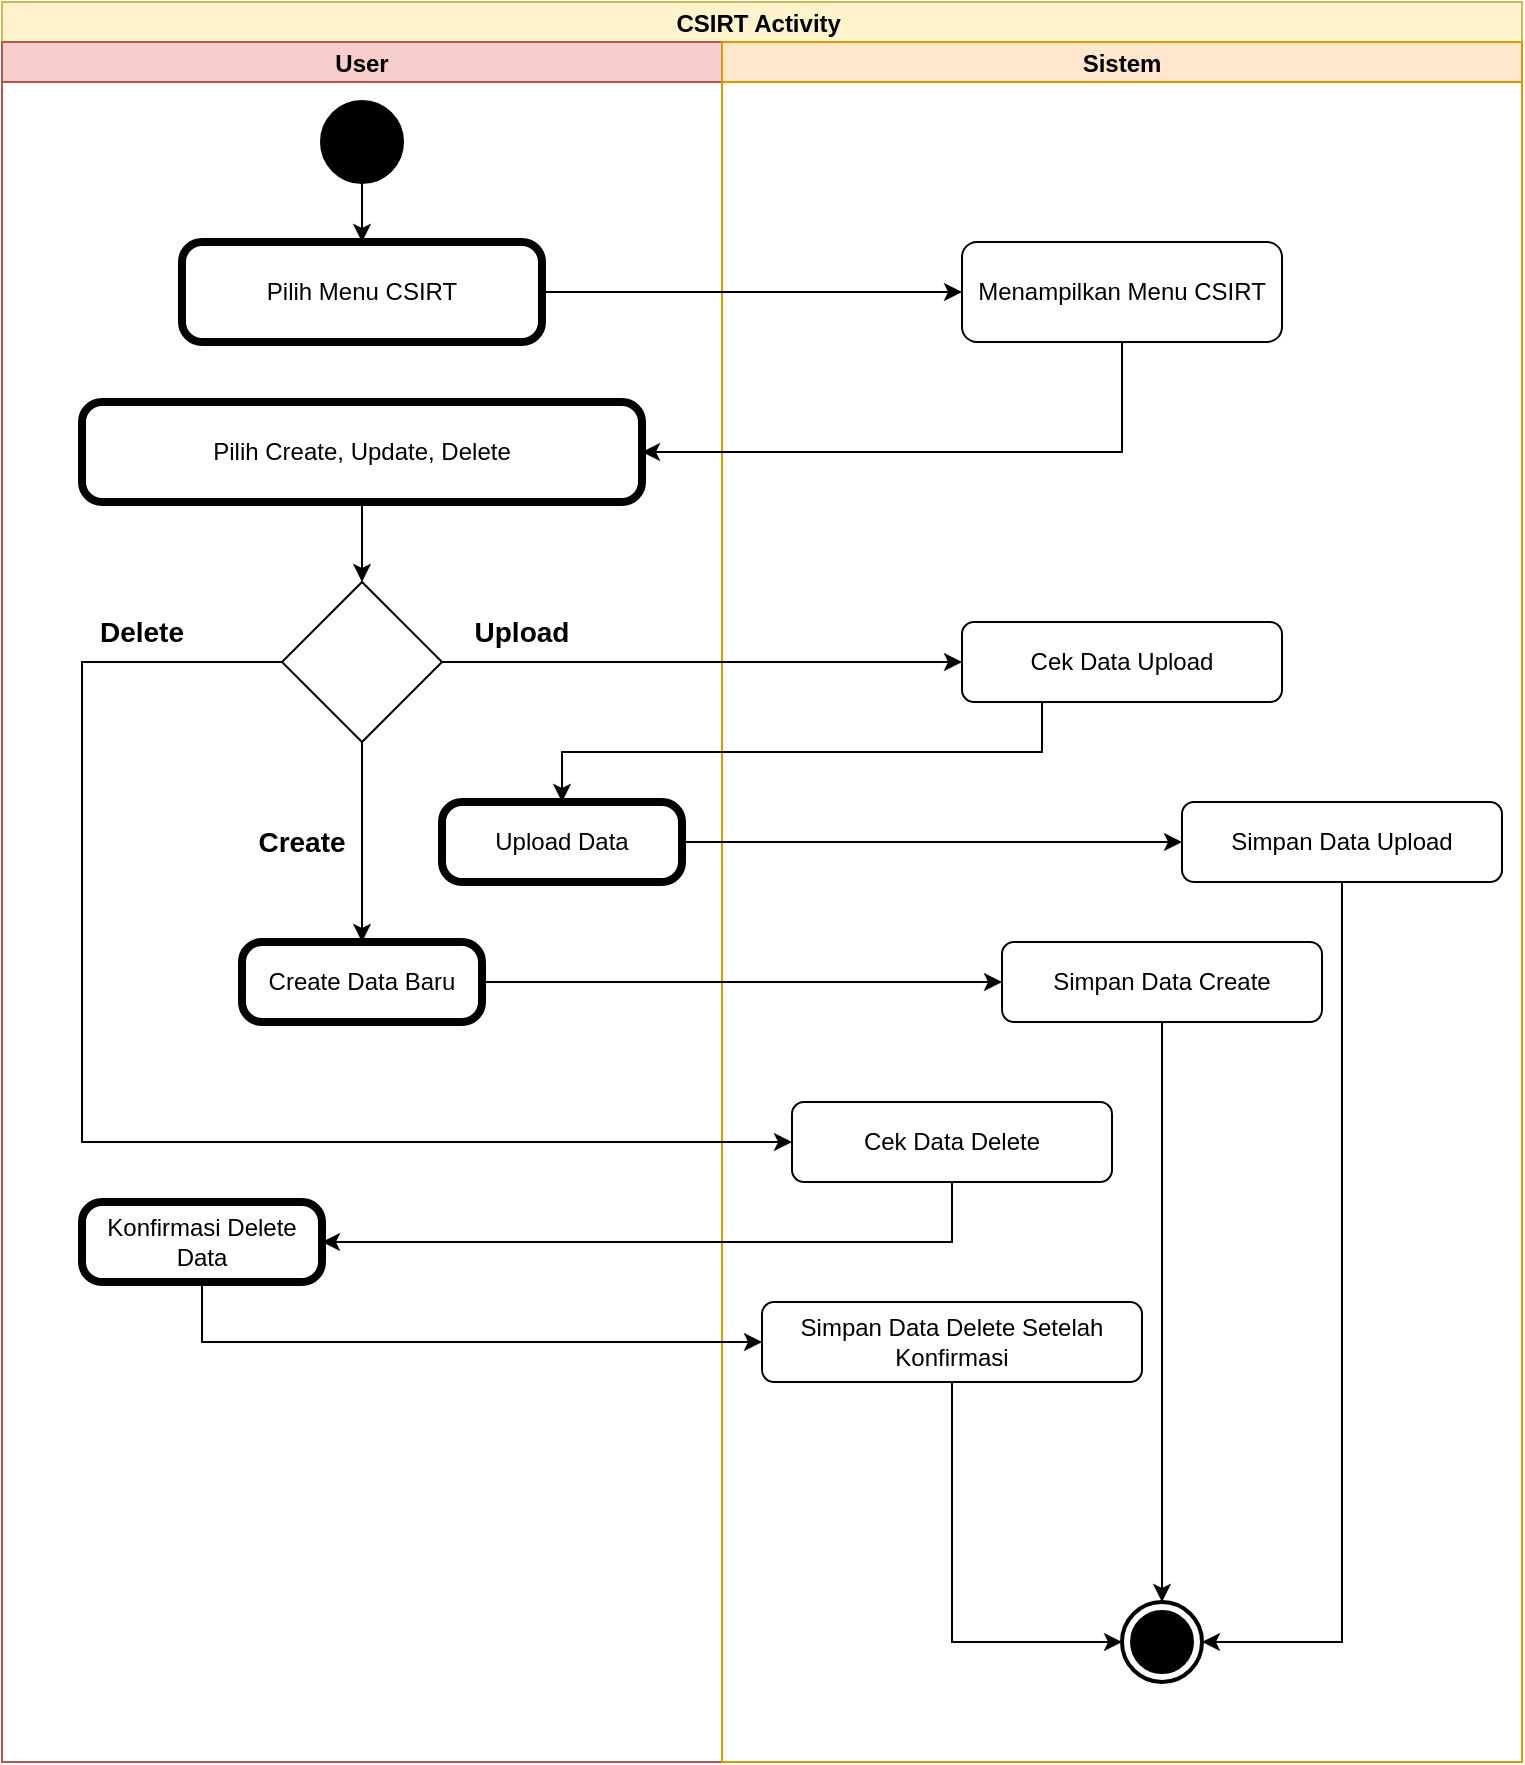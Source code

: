 <mxfile version="18.0.7" type="github">
  <diagram id="2AaTSGa9Z8BQQ-PvD9Bo" name="Page-1">
    <mxGraphModel dx="2062" dy="786" grid="1" gridSize="10" guides="1" tooltips="1" connect="1" arrows="1" fold="1" page="1" pageScale="1" pageWidth="850" pageHeight="1100" math="0" shadow="0">
      <root>
        <mxCell id="0" />
        <mxCell id="1" parent="0" />
        <mxCell id="jXdwk9JwkKEWe-Lg2wPp-1" value="CSIRT Activity " style="swimlane;childLayout=stackLayout;resizeParent=1;resizeParentMax=0;startSize=20;fillColor=#fff2cc;strokeColor=#d6b656;" vertex="1" parent="1">
          <mxGeometry x="40" y="40" width="760" height="880" as="geometry" />
        </mxCell>
        <mxCell id="jXdwk9JwkKEWe-Lg2wPp-2" value="User" style="swimlane;startSize=20;fillColor=#f8cecc;strokeColor=#b85450;" vertex="1" parent="jXdwk9JwkKEWe-Lg2wPp-1">
          <mxGeometry y="20" width="360" height="860" as="geometry" />
        </mxCell>
        <mxCell id="jXdwk9JwkKEWe-Lg2wPp-24" style="edgeStyle=orthogonalEdgeStyle;rounded=0;orthogonalLoop=1;jettySize=auto;html=1;exitX=0.5;exitY=1;exitDx=0;exitDy=0;entryX=0.5;entryY=0;entryDx=0;entryDy=0;entryPerimeter=0;" edge="1" parent="jXdwk9JwkKEWe-Lg2wPp-2" source="jXdwk9JwkKEWe-Lg2wPp-5" target="jXdwk9JwkKEWe-Lg2wPp-6">
          <mxGeometry relative="1" as="geometry" />
        </mxCell>
        <mxCell id="jXdwk9JwkKEWe-Lg2wPp-5" value="" style="shape=ellipse;html=1;fillColor=#000000;strokeWidth=2;verticalLabelPosition=bottom;verticalAlignment=top;perimeter=ellipsePerimeter;" vertex="1" parent="jXdwk9JwkKEWe-Lg2wPp-2">
          <mxGeometry x="160" y="30" width="40" height="40" as="geometry" />
        </mxCell>
        <mxCell id="jXdwk9JwkKEWe-Lg2wPp-6" value="Pilih Menu CSIRT" style="points=[[0.25,0,0],[0.5,0,0],[0.75,0,0],[1,0.25,0],[1,0.5,0],[1,0.75,0],[0.75,1,0],[0.5,1,0],[0.25,1,0],[0,0.75,0],[0,0.5,0],[0,0.25,0]];shape=mxgraph.bpmn.task;whiteSpace=wrap;rectStyle=rounded;size=10;bpmnShapeType=call;" vertex="1" parent="jXdwk9JwkKEWe-Lg2wPp-2">
          <mxGeometry x="90" y="100" width="180" height="50" as="geometry" />
        </mxCell>
        <mxCell id="jXdwk9JwkKEWe-Lg2wPp-27" style="edgeStyle=orthogonalEdgeStyle;rounded=0;orthogonalLoop=1;jettySize=auto;html=1;exitX=0.5;exitY=1;exitDx=0;exitDy=0;exitPerimeter=0;entryX=0.5;entryY=0;entryDx=0;entryDy=0;" edge="1" parent="jXdwk9JwkKEWe-Lg2wPp-2" source="jXdwk9JwkKEWe-Lg2wPp-11" target="jXdwk9JwkKEWe-Lg2wPp-12">
          <mxGeometry relative="1" as="geometry" />
        </mxCell>
        <mxCell id="jXdwk9JwkKEWe-Lg2wPp-11" value="Pilih Create, Update, Delete" style="points=[[0.25,0,0],[0.5,0,0],[0.75,0,0],[1,0.25,0],[1,0.5,0],[1,0.75,0],[0.75,1,0],[0.5,1,0],[0.25,1,0],[0,0.75,0],[0,0.5,0],[0,0.25,0]];shape=mxgraph.bpmn.task;whiteSpace=wrap;rectStyle=rounded;size=10;bpmnShapeType=call;" vertex="1" parent="jXdwk9JwkKEWe-Lg2wPp-2">
          <mxGeometry x="40" y="180" width="280" height="50" as="geometry" />
        </mxCell>
        <mxCell id="jXdwk9JwkKEWe-Lg2wPp-22" style="edgeStyle=orthogonalEdgeStyle;rounded=0;orthogonalLoop=1;jettySize=auto;html=1;exitX=0.5;exitY=1;exitDx=0;exitDy=0;entryX=0.5;entryY=0;entryDx=0;entryDy=0;entryPerimeter=0;" edge="1" parent="jXdwk9JwkKEWe-Lg2wPp-2" source="jXdwk9JwkKEWe-Lg2wPp-12" target="jXdwk9JwkKEWe-Lg2wPp-17">
          <mxGeometry relative="1" as="geometry" />
        </mxCell>
        <mxCell id="jXdwk9JwkKEWe-Lg2wPp-12" value="" style="rhombus;whiteSpace=wrap;html=1;" vertex="1" parent="jXdwk9JwkKEWe-Lg2wPp-2">
          <mxGeometry x="140" y="270" width="80" height="80" as="geometry" />
        </mxCell>
        <mxCell id="jXdwk9JwkKEWe-Lg2wPp-14" value="Upload Data" style="points=[[0.25,0,0],[0.5,0,0],[0.75,0,0],[1,0.25,0],[1,0.5,0],[1,0.75,0],[0.75,1,0],[0.5,1,0],[0.25,1,0],[0,0.75,0],[0,0.5,0],[0,0.25,0]];shape=mxgraph.bpmn.task;whiteSpace=wrap;rectStyle=rounded;size=10;bpmnShapeType=call;" vertex="1" parent="jXdwk9JwkKEWe-Lg2wPp-2">
          <mxGeometry x="220" y="380" width="120" height="40" as="geometry" />
        </mxCell>
        <mxCell id="jXdwk9JwkKEWe-Lg2wPp-17" value="Create Data Baru" style="points=[[0.25,0,0],[0.5,0,0],[0.75,0,0],[1,0.25,0],[1,0.5,0],[1,0.75,0],[0.75,1,0],[0.5,1,0],[0.25,1,0],[0,0.75,0],[0,0.5,0],[0,0.25,0]];shape=mxgraph.bpmn.task;whiteSpace=wrap;rectStyle=rounded;size=10;bpmnShapeType=call;" vertex="1" parent="jXdwk9JwkKEWe-Lg2wPp-2">
          <mxGeometry x="120" y="450" width="120" height="40" as="geometry" />
        </mxCell>
        <mxCell id="jXdwk9JwkKEWe-Lg2wPp-28" value="Konfirmasi Delete Data" style="points=[[0.25,0,0],[0.5,0,0],[0.75,0,0],[1,0.25,0],[1,0.5,0],[1,0.75,0],[0.75,1,0],[0.5,1,0],[0.25,1,0],[0,0.75,0],[0,0.5,0],[0,0.25,0]];shape=mxgraph.bpmn.task;whiteSpace=wrap;rectStyle=rounded;size=10;bpmnShapeType=call;" vertex="1" parent="jXdwk9JwkKEWe-Lg2wPp-2">
          <mxGeometry x="40" y="580" width="120" height="40" as="geometry" />
        </mxCell>
        <mxCell id="jXdwk9JwkKEWe-Lg2wPp-39" value="&lt;b&gt;&lt;font style=&quot;font-size: 14px;&quot;&gt;Upload&lt;/font&gt;&lt;/b&gt;" style="text;html=1;strokeColor=none;fillColor=none;align=center;verticalAlign=middle;whiteSpace=wrap;rounded=0;" vertex="1" parent="jXdwk9JwkKEWe-Lg2wPp-2">
          <mxGeometry x="230" y="280" width="60" height="30" as="geometry" />
        </mxCell>
        <mxCell id="jXdwk9JwkKEWe-Lg2wPp-40" value="&lt;b&gt;&lt;font style=&quot;font-size: 14px;&quot;&gt;Create&lt;/font&gt;&lt;/b&gt;" style="text;html=1;strokeColor=none;fillColor=none;align=center;verticalAlign=middle;whiteSpace=wrap;rounded=0;" vertex="1" parent="jXdwk9JwkKEWe-Lg2wPp-2">
          <mxGeometry x="120" y="385" width="60" height="30" as="geometry" />
        </mxCell>
        <mxCell id="jXdwk9JwkKEWe-Lg2wPp-41" value="&lt;b&gt;&lt;font style=&quot;font-size: 14px;&quot;&gt;Delete&lt;/font&gt;&lt;/b&gt;" style="text;html=1;strokeColor=none;fillColor=none;align=center;verticalAlign=middle;whiteSpace=wrap;rounded=0;" vertex="1" parent="jXdwk9JwkKEWe-Lg2wPp-2">
          <mxGeometry x="40" y="280" width="60" height="30" as="geometry" />
        </mxCell>
        <mxCell id="jXdwk9JwkKEWe-Lg2wPp-4" value="Sistem" style="swimlane;startSize=20;fillColor=#ffe6cc;strokeColor=#d79b00;rounded=0;shadow=0;sketch=0;glass=0;swimlaneLine=1;" vertex="1" parent="jXdwk9JwkKEWe-Lg2wPp-1">
          <mxGeometry x="360" y="20" width="400" height="860" as="geometry" />
        </mxCell>
        <mxCell id="jXdwk9JwkKEWe-Lg2wPp-10" value="Menampilkan Menu CSIRT" style="shape=rect;html=1;rounded=1;whiteSpace=wrap;align=center;" vertex="1" parent="jXdwk9JwkKEWe-Lg2wPp-4">
          <mxGeometry x="120" y="100" width="160" height="50" as="geometry" />
        </mxCell>
        <mxCell id="jXdwk9JwkKEWe-Lg2wPp-13" value="Cek Data Upload" style="shape=rect;html=1;rounded=1;whiteSpace=wrap;align=center;" vertex="1" parent="jXdwk9JwkKEWe-Lg2wPp-4">
          <mxGeometry x="120" y="290" width="160" height="40" as="geometry" />
        </mxCell>
        <mxCell id="jXdwk9JwkKEWe-Lg2wPp-38" style="edgeStyle=orthogonalEdgeStyle;rounded=0;orthogonalLoop=1;jettySize=auto;html=1;exitX=0.5;exitY=1;exitDx=0;exitDy=0;entryX=1;entryY=0.5;entryDx=0;entryDy=0;entryPerimeter=0;" edge="1" parent="jXdwk9JwkKEWe-Lg2wPp-4" source="jXdwk9JwkKEWe-Lg2wPp-15" target="jXdwk9JwkKEWe-Lg2wPp-35">
          <mxGeometry relative="1" as="geometry" />
        </mxCell>
        <mxCell id="jXdwk9JwkKEWe-Lg2wPp-15" value="Simpan Data Upload" style="shape=rect;html=1;rounded=1;whiteSpace=wrap;align=center;" vertex="1" parent="jXdwk9JwkKEWe-Lg2wPp-4">
          <mxGeometry x="230" y="380" width="160" height="40" as="geometry" />
        </mxCell>
        <mxCell id="jXdwk9JwkKEWe-Lg2wPp-37" style="edgeStyle=orthogonalEdgeStyle;rounded=0;orthogonalLoop=1;jettySize=auto;html=1;exitX=0.5;exitY=1;exitDx=0;exitDy=0;entryX=0.5;entryY=0;entryDx=0;entryDy=0;entryPerimeter=0;" edge="1" parent="jXdwk9JwkKEWe-Lg2wPp-4" source="jXdwk9JwkKEWe-Lg2wPp-16" target="jXdwk9JwkKEWe-Lg2wPp-35">
          <mxGeometry relative="1" as="geometry" />
        </mxCell>
        <mxCell id="jXdwk9JwkKEWe-Lg2wPp-16" value="Simpan Data Create" style="shape=rect;html=1;rounded=1;whiteSpace=wrap;align=center;" vertex="1" parent="jXdwk9JwkKEWe-Lg2wPp-4">
          <mxGeometry x="140" y="450" width="160" height="40" as="geometry" />
        </mxCell>
        <mxCell id="jXdwk9JwkKEWe-Lg2wPp-29" value="Cek Data Delete" style="shape=rect;html=1;rounded=1;whiteSpace=wrap;align=center;" vertex="1" parent="jXdwk9JwkKEWe-Lg2wPp-4">
          <mxGeometry x="35" y="530" width="160" height="40" as="geometry" />
        </mxCell>
        <mxCell id="jXdwk9JwkKEWe-Lg2wPp-36" style="edgeStyle=orthogonalEdgeStyle;rounded=0;orthogonalLoop=1;jettySize=auto;html=1;exitX=0.5;exitY=1;exitDx=0;exitDy=0;entryX=0;entryY=0.5;entryDx=0;entryDy=0;entryPerimeter=0;" edge="1" parent="jXdwk9JwkKEWe-Lg2wPp-4" source="jXdwk9JwkKEWe-Lg2wPp-32" target="jXdwk9JwkKEWe-Lg2wPp-35">
          <mxGeometry relative="1" as="geometry" />
        </mxCell>
        <mxCell id="jXdwk9JwkKEWe-Lg2wPp-32" value="Simpan Data Delete Setelah Konfirmasi" style="shape=rect;html=1;rounded=1;whiteSpace=wrap;align=center;" vertex="1" parent="jXdwk9JwkKEWe-Lg2wPp-4">
          <mxGeometry x="20" y="630" width="190" height="40" as="geometry" />
        </mxCell>
        <mxCell id="jXdwk9JwkKEWe-Lg2wPp-35" value="" style="html=1;shape=mxgraph.sysml.actFinal;strokeWidth=2;verticalLabelPosition=bottom;verticalAlignment=top;" vertex="1" parent="jXdwk9JwkKEWe-Lg2wPp-4">
          <mxGeometry x="200" y="780" width="40" height="40" as="geometry" />
        </mxCell>
        <mxCell id="jXdwk9JwkKEWe-Lg2wPp-19" style="edgeStyle=orthogonalEdgeStyle;rounded=0;orthogonalLoop=1;jettySize=auto;html=1;exitX=1;exitY=0.5;exitDx=0;exitDy=0;entryX=0;entryY=0.5;entryDx=0;entryDy=0;" edge="1" parent="jXdwk9JwkKEWe-Lg2wPp-1" source="jXdwk9JwkKEWe-Lg2wPp-12" target="jXdwk9JwkKEWe-Lg2wPp-13">
          <mxGeometry relative="1" as="geometry" />
        </mxCell>
        <mxCell id="jXdwk9JwkKEWe-Lg2wPp-20" style="edgeStyle=orthogonalEdgeStyle;rounded=0;orthogonalLoop=1;jettySize=auto;html=1;exitX=0.25;exitY=1;exitDx=0;exitDy=0;entryX=0.5;entryY=0;entryDx=0;entryDy=0;entryPerimeter=0;" edge="1" parent="jXdwk9JwkKEWe-Lg2wPp-1" source="jXdwk9JwkKEWe-Lg2wPp-13" target="jXdwk9JwkKEWe-Lg2wPp-14">
          <mxGeometry relative="1" as="geometry" />
        </mxCell>
        <mxCell id="jXdwk9JwkKEWe-Lg2wPp-21" style="edgeStyle=orthogonalEdgeStyle;rounded=0;orthogonalLoop=1;jettySize=auto;html=1;exitX=1;exitY=0.5;exitDx=0;exitDy=0;exitPerimeter=0;entryX=0;entryY=0.5;entryDx=0;entryDy=0;" edge="1" parent="jXdwk9JwkKEWe-Lg2wPp-1" source="jXdwk9JwkKEWe-Lg2wPp-14" target="jXdwk9JwkKEWe-Lg2wPp-15">
          <mxGeometry relative="1" as="geometry" />
        </mxCell>
        <mxCell id="jXdwk9JwkKEWe-Lg2wPp-23" style="edgeStyle=orthogonalEdgeStyle;rounded=0;orthogonalLoop=1;jettySize=auto;html=1;exitX=1;exitY=0.5;exitDx=0;exitDy=0;exitPerimeter=0;entryX=0;entryY=0.5;entryDx=0;entryDy=0;" edge="1" parent="jXdwk9JwkKEWe-Lg2wPp-1" source="jXdwk9JwkKEWe-Lg2wPp-17" target="jXdwk9JwkKEWe-Lg2wPp-16">
          <mxGeometry relative="1" as="geometry" />
        </mxCell>
        <mxCell id="jXdwk9JwkKEWe-Lg2wPp-25" style="edgeStyle=orthogonalEdgeStyle;rounded=0;orthogonalLoop=1;jettySize=auto;html=1;exitX=1;exitY=0.5;exitDx=0;exitDy=0;exitPerimeter=0;entryX=0;entryY=0.5;entryDx=0;entryDy=0;" edge="1" parent="jXdwk9JwkKEWe-Lg2wPp-1" source="jXdwk9JwkKEWe-Lg2wPp-6" target="jXdwk9JwkKEWe-Lg2wPp-10">
          <mxGeometry relative="1" as="geometry" />
        </mxCell>
        <mxCell id="jXdwk9JwkKEWe-Lg2wPp-26" style="edgeStyle=orthogonalEdgeStyle;rounded=0;orthogonalLoop=1;jettySize=auto;html=1;exitX=0.5;exitY=1;exitDx=0;exitDy=0;entryX=1;entryY=0.5;entryDx=0;entryDy=0;entryPerimeter=0;" edge="1" parent="jXdwk9JwkKEWe-Lg2wPp-1" source="jXdwk9JwkKEWe-Lg2wPp-10" target="jXdwk9JwkKEWe-Lg2wPp-11">
          <mxGeometry relative="1" as="geometry" />
        </mxCell>
        <mxCell id="jXdwk9JwkKEWe-Lg2wPp-30" style="edgeStyle=orthogonalEdgeStyle;rounded=0;orthogonalLoop=1;jettySize=auto;html=1;exitX=0;exitY=0.5;exitDx=0;exitDy=0;entryX=0;entryY=0.5;entryDx=0;entryDy=0;" edge="1" parent="jXdwk9JwkKEWe-Lg2wPp-1" source="jXdwk9JwkKEWe-Lg2wPp-12" target="jXdwk9JwkKEWe-Lg2wPp-29">
          <mxGeometry relative="1" as="geometry">
            <Array as="points">
              <mxPoint x="40" y="330" />
              <mxPoint x="40" y="570" />
            </Array>
          </mxGeometry>
        </mxCell>
        <mxCell id="jXdwk9JwkKEWe-Lg2wPp-31" style="edgeStyle=orthogonalEdgeStyle;rounded=0;orthogonalLoop=1;jettySize=auto;html=1;exitX=0.5;exitY=1;exitDx=0;exitDy=0;entryX=1;entryY=0.5;entryDx=0;entryDy=0;entryPerimeter=0;" edge="1" parent="jXdwk9JwkKEWe-Lg2wPp-1" source="jXdwk9JwkKEWe-Lg2wPp-29" target="jXdwk9JwkKEWe-Lg2wPp-28">
          <mxGeometry relative="1" as="geometry" />
        </mxCell>
        <mxCell id="jXdwk9JwkKEWe-Lg2wPp-33" style="edgeStyle=orthogonalEdgeStyle;rounded=0;orthogonalLoop=1;jettySize=auto;html=1;exitX=0.5;exitY=1;exitDx=0;exitDy=0;exitPerimeter=0;entryX=0;entryY=0.5;entryDx=0;entryDy=0;" edge="1" parent="jXdwk9JwkKEWe-Lg2wPp-1" source="jXdwk9JwkKEWe-Lg2wPp-28" target="jXdwk9JwkKEWe-Lg2wPp-32">
          <mxGeometry relative="1" as="geometry" />
        </mxCell>
      </root>
    </mxGraphModel>
  </diagram>
</mxfile>
